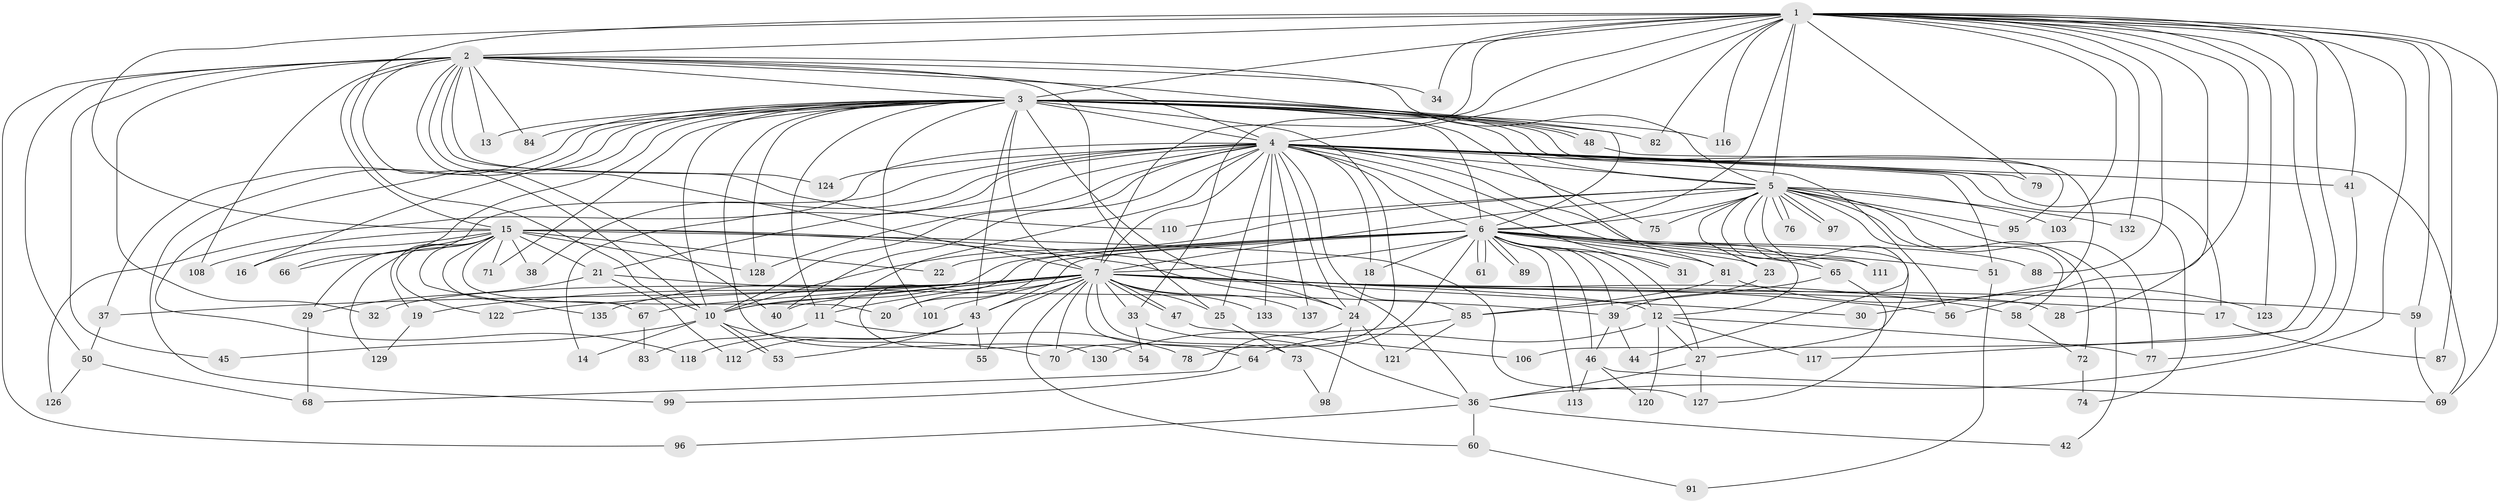 // original degree distribution, {24: 0.014598540145985401, 22: 0.014598540145985401, 21: 0.0072992700729927005, 27: 0.0072992700729927005, 32: 0.0072992700729927005, 38: 0.0072992700729927005, 17: 0.0072992700729927005, 16: 0.014598540145985401, 5: 0.06569343065693431, 6: 0.021897810218978103, 2: 0.5620437956204379, 3: 0.2116788321167883, 4: 0.051094890510948905, 7: 0.0072992700729927005}
// Generated by graph-tools (version 1.1) at 2025/41/03/06/25 10:41:43]
// undirected, 109 vertices, 252 edges
graph export_dot {
graph [start="1"]
  node [color=gray90,style=filled];
  1 [super="+62"];
  2 [super="+86"];
  3 [super="+9"];
  4 [super="+8"];
  5 [super="+63"];
  6 [super="+109"];
  7 [super="+35"];
  10 [super="+93"];
  11 [super="+102"];
  12 [super="+52"];
  13;
  14;
  15 [super="+57"];
  16;
  17;
  18;
  19;
  20 [super="+107"];
  21;
  22;
  23 [super="+100"];
  24 [super="+26"];
  25 [super="+92"];
  27 [super="+131"];
  28;
  29;
  30;
  31;
  32;
  33 [super="+80"];
  34;
  36 [super="+105"];
  37;
  38;
  39;
  40;
  41;
  42;
  43 [super="+49"];
  44;
  45;
  46 [super="+119"];
  47;
  48;
  50 [super="+104"];
  51;
  53 [super="+90"];
  54;
  55;
  56 [super="+114"];
  58;
  59;
  60;
  61;
  64;
  65;
  66;
  67;
  68;
  69 [super="+94"];
  70;
  71;
  72;
  73;
  74;
  75;
  76;
  77 [super="+115"];
  78;
  79;
  81;
  82;
  83;
  84;
  85 [super="+125"];
  87;
  88;
  89;
  91;
  95;
  96;
  97;
  98;
  99;
  101;
  103;
  106;
  108;
  110;
  111;
  112;
  113;
  116;
  117;
  118;
  120;
  121;
  122;
  123;
  124;
  126;
  127 [super="+134"];
  128 [super="+136"];
  129;
  130;
  132;
  133;
  135;
  137;
  1 -- 2;
  1 -- 3 [weight=2];
  1 -- 4 [weight=2];
  1 -- 5;
  1 -- 6;
  1 -- 7;
  1 -- 10;
  1 -- 15;
  1 -- 28;
  1 -- 33;
  1 -- 34;
  1 -- 41;
  1 -- 59;
  1 -- 69;
  1 -- 79;
  1 -- 82;
  1 -- 88;
  1 -- 106;
  1 -- 116;
  1 -- 117;
  1 -- 132;
  1 -- 36;
  1 -- 87;
  1 -- 103;
  1 -- 123;
  1 -- 56;
  2 -- 3 [weight=2];
  2 -- 4 [weight=2];
  2 -- 5;
  2 -- 6;
  2 -- 7;
  2 -- 10;
  2 -- 13;
  2 -- 15;
  2 -- 32;
  2 -- 34;
  2 -- 45;
  2 -- 50;
  2 -- 84;
  2 -- 96;
  2 -- 108;
  2 -- 110;
  2 -- 124;
  2 -- 40;
  2 -- 25;
  3 -- 4 [weight=4];
  3 -- 5 [weight=3];
  3 -- 6 [weight=2];
  3 -- 7 [weight=2];
  3 -- 10 [weight=2];
  3 -- 16;
  3 -- 30;
  3 -- 48;
  3 -- 48;
  3 -- 70;
  3 -- 71;
  3 -- 81;
  3 -- 84;
  3 -- 99;
  3 -- 116;
  3 -- 130;
  3 -- 66;
  3 -- 13;
  3 -- 82;
  3 -- 24;
  3 -- 95;
  3 -- 37;
  3 -- 101;
  3 -- 118;
  3 -- 43;
  3 -- 128;
  3 -- 11;
  4 -- 5 [weight=2];
  4 -- 6 [weight=2];
  4 -- 7 [weight=2];
  4 -- 10 [weight=2];
  4 -- 12;
  4 -- 14;
  4 -- 17;
  4 -- 18;
  4 -- 27;
  4 -- 29;
  4 -- 31;
  4 -- 38;
  4 -- 75;
  4 -- 79;
  4 -- 126;
  4 -- 137;
  4 -- 128;
  4 -- 133;
  4 -- 11;
  4 -- 74;
  4 -- 21;
  4 -- 85;
  4 -- 24;
  4 -- 25;
  4 -- 40;
  4 -- 41;
  4 -- 51;
  4 -- 56;
  4 -- 124;
  5 -- 6;
  5 -- 7;
  5 -- 10;
  5 -- 23;
  5 -- 42;
  5 -- 44;
  5 -- 58;
  5 -- 65;
  5 -- 72;
  5 -- 75;
  5 -- 76;
  5 -- 76;
  5 -- 95;
  5 -- 97;
  5 -- 97;
  5 -- 103;
  5 -- 110;
  5 -- 111;
  5 -- 132;
  5 -- 77;
  6 -- 7;
  6 -- 10 [weight=2];
  6 -- 12;
  6 -- 18;
  6 -- 20;
  6 -- 22;
  6 -- 23;
  6 -- 31;
  6 -- 39;
  6 -- 43;
  6 -- 46;
  6 -- 51;
  6 -- 54;
  6 -- 61;
  6 -- 61;
  6 -- 65;
  6 -- 78;
  6 -- 81;
  6 -- 88;
  6 -- 89;
  6 -- 89;
  6 -- 111;
  6 -- 113;
  6 -- 27;
  7 -- 10 [weight=2];
  7 -- 11;
  7 -- 17;
  7 -- 19;
  7 -- 20;
  7 -- 25;
  7 -- 28;
  7 -- 30;
  7 -- 32;
  7 -- 33 [weight=2];
  7 -- 40;
  7 -- 43;
  7 -- 47;
  7 -- 47;
  7 -- 55;
  7 -- 56;
  7 -- 58;
  7 -- 59;
  7 -- 60;
  7 -- 64;
  7 -- 67;
  7 -- 70;
  7 -- 73;
  7 -- 122;
  7 -- 133;
  7 -- 135;
  7 -- 137;
  7 -- 37;
  7 -- 101;
  7 -- 12;
  10 -- 14;
  10 -- 45;
  10 -- 53;
  10 -- 53;
  10 -- 70;
  11 -- 78;
  11 -- 83;
  12 -- 27;
  12 -- 77;
  12 -- 120;
  12 -- 64;
  12 -- 117;
  15 -- 16;
  15 -- 19;
  15 -- 21;
  15 -- 22;
  15 -- 38;
  15 -- 67;
  15 -- 71;
  15 -- 122;
  15 -- 127;
  15 -- 128;
  15 -- 135;
  15 -- 129;
  15 -- 66;
  15 -- 24;
  15 -- 108;
  15 -- 36;
  15 -- 20;
  17 -- 87;
  18 -- 24;
  19 -- 129;
  21 -- 29;
  21 -- 39;
  21 -- 112;
  23 -- 39;
  24 -- 68;
  24 -- 121;
  24 -- 98;
  25 -- 73;
  27 -- 36;
  27 -- 127;
  29 -- 68;
  33 -- 36;
  33 -- 54;
  36 -- 42;
  36 -- 60;
  36 -- 96;
  37 -- 50;
  39 -- 44;
  39 -- 46;
  41 -- 77;
  43 -- 55;
  43 -- 112;
  43 -- 118;
  43 -- 53;
  46 -- 113;
  46 -- 120;
  46 -- 69;
  47 -- 106;
  48 -- 69;
  50 -- 126;
  50 -- 68;
  51 -- 91;
  58 -- 72;
  59 -- 69;
  60 -- 91;
  64 -- 99;
  65 -- 127;
  65 -- 85;
  67 -- 83;
  72 -- 74;
  73 -- 98;
  81 -- 85;
  81 -- 123;
  85 -- 121;
  85 -- 130;
}
